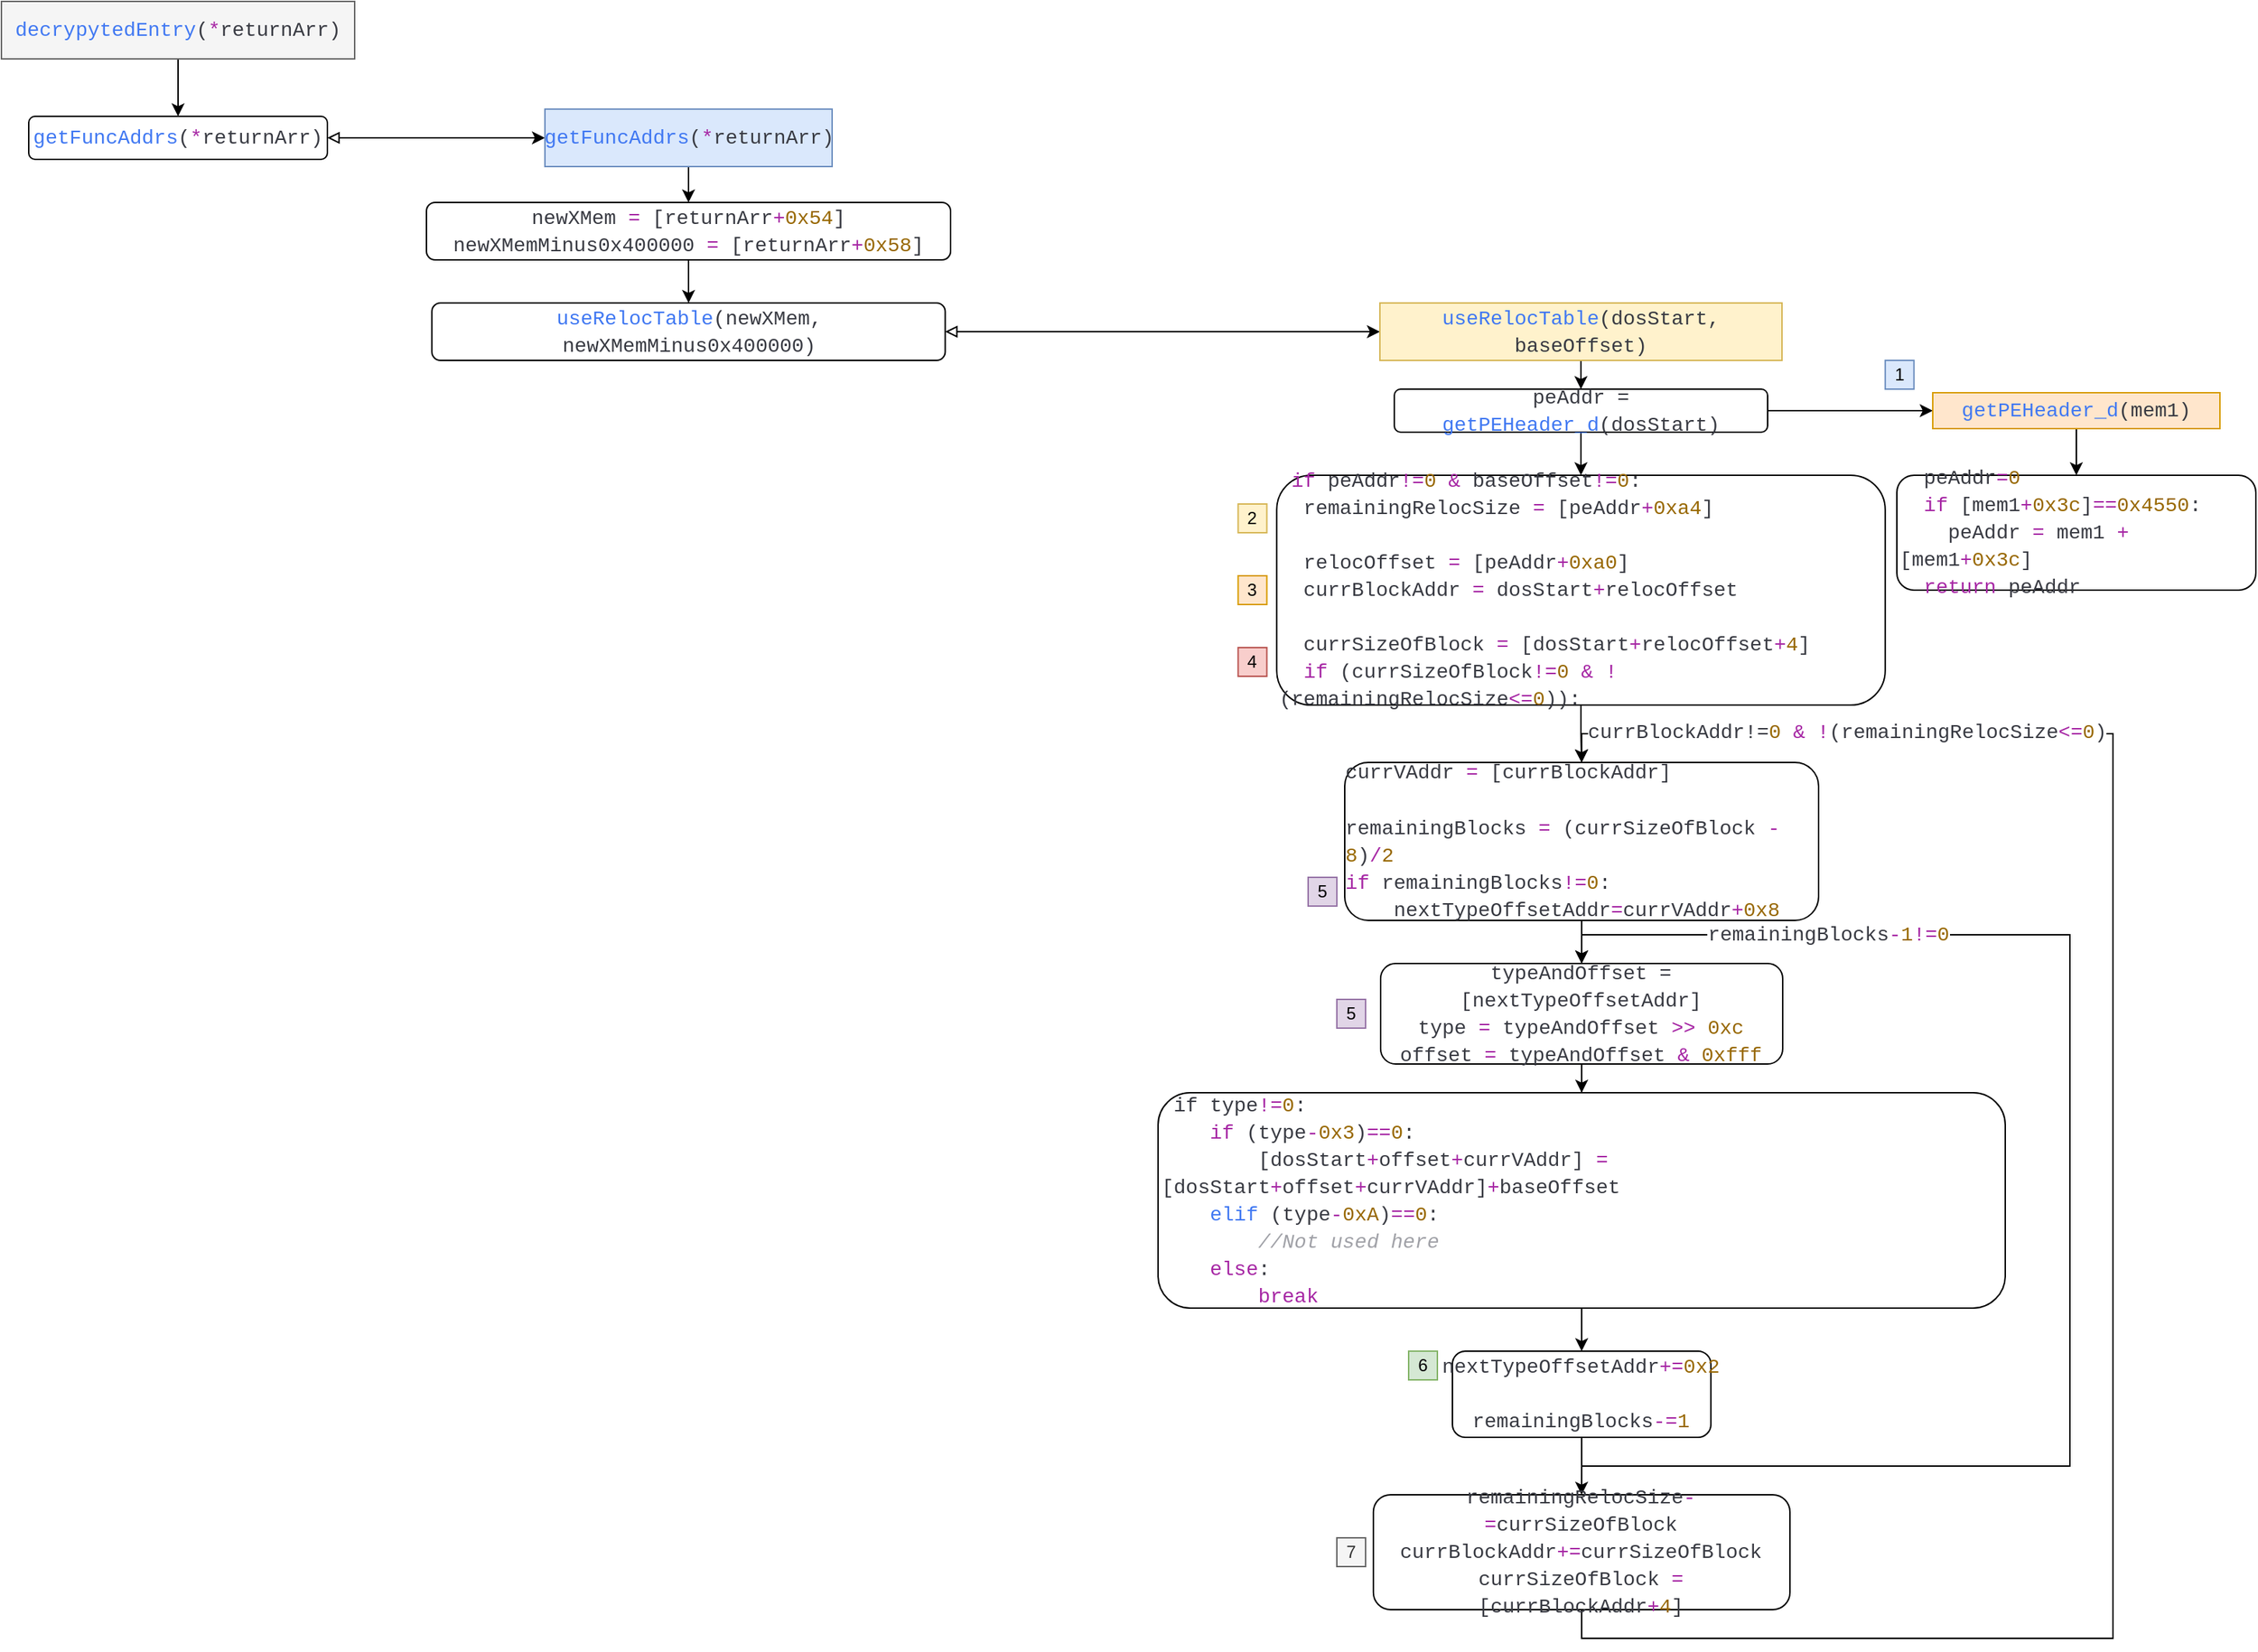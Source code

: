 <mxfile version="22.1.6" type="onedrive">
  <diagram name="Page-1" id="r7QO4Svnjzv9mqoSbV15">
    <mxGraphModel dx="1362" dy="648" grid="1" gridSize="10" guides="1" tooltips="1" connect="1" arrows="1" fold="1" page="1" pageScale="1" pageWidth="827" pageHeight="1169" math="0" shadow="0">
      <root>
        <mxCell id="0" />
        <mxCell id="1" parent="0" />
        <mxCell id="0q2nbq4V80DlDkYcc_rR-2" style="edgeStyle=orthogonalEdgeStyle;rounded=0;orthogonalLoop=1;jettySize=auto;html=1;exitX=0.5;exitY=1;exitDx=0;exitDy=0;" parent="1" source="0q2nbq4V80DlDkYcc_rR-1" target="0q2nbq4V80DlDkYcc_rR-3" edge="1">
          <mxGeometry relative="1" as="geometry">
            <mxPoint x="253.143" y="400" as="targetPoint" />
          </mxGeometry>
        </mxCell>
        <mxCell id="0q2nbq4V80DlDkYcc_rR-1" value="&lt;div style=&quot;color: rgb(56, 58, 66); font-family: Consolas, &amp;quot;Courier New&amp;quot;, monospace; font-size: 14px; line-height: 19px;&quot;&gt;&lt;div style=&quot;&quot;&gt;&lt;span style=&quot;color: rgb(64, 120, 242);&quot;&gt;decrypytedEntry&lt;/span&gt;(&lt;span style=&quot;color: rgb(166, 38, 164);&quot;&gt;*&lt;/span&gt;returnArr)&lt;br&gt;&lt;/div&gt;&lt;/div&gt;" style="rounded=0;whiteSpace=wrap;html=1;fillColor=#f5f5f5;strokeColor=#666666;fontColor=#333333;" parent="1" vertex="1">
          <mxGeometry x="130" y="290" width="246" height="40" as="geometry" />
        </mxCell>
        <mxCell id="0q2nbq4V80DlDkYcc_rR-5" style="edgeStyle=orthogonalEdgeStyle;rounded=0;orthogonalLoop=1;jettySize=auto;html=1;exitX=1;exitY=0.5;exitDx=0;exitDy=0;entryX=0;entryY=0.5;entryDx=0;entryDy=0;startArrow=block;startFill=0;" parent="1" source="0q2nbq4V80DlDkYcc_rR-3" target="0q2nbq4V80DlDkYcc_rR-4" edge="1">
          <mxGeometry relative="1" as="geometry" />
        </mxCell>
        <mxCell id="0q2nbq4V80DlDkYcc_rR-3" value="&lt;div style=&quot;color: rgb(56, 58, 66); font-family: Consolas, &amp;quot;Courier New&amp;quot;, monospace; font-size: 14px; line-height: 19px;&quot;&gt;&lt;div style=&quot;&quot;&gt;&lt;span style=&quot;color: rgb(64, 120, 242);&quot;&gt;getFuncAddrs&lt;/span&gt;(&lt;span style=&quot;color: rgb(166, 38, 164);&quot;&gt;*&lt;/span&gt;returnArr)&lt;/div&gt;&lt;/div&gt;" style="rounded=1;whiteSpace=wrap;html=1;" parent="1" vertex="1">
          <mxGeometry x="149" y="370" width="208" height="30" as="geometry" />
        </mxCell>
        <mxCell id="0q2nbq4V80DlDkYcc_rR-6" style="edgeStyle=orthogonalEdgeStyle;rounded=0;orthogonalLoop=1;jettySize=auto;html=1;exitX=0.5;exitY=1;exitDx=0;exitDy=0;" parent="1" source="0q2nbq4V80DlDkYcc_rR-4" target="0q2nbq4V80DlDkYcc_rR-7" edge="1">
          <mxGeometry relative="1" as="geometry">
            <mxPoint x="506" y="470" as="targetPoint" />
          </mxGeometry>
        </mxCell>
        <mxCell id="0q2nbq4V80DlDkYcc_rR-4" value="&lt;div style=&quot;color: rgb(56, 58, 66); font-family: Consolas, &amp;quot;Courier New&amp;quot;, monospace; font-size: 14px; line-height: 19px;&quot;&gt;&lt;div style=&quot;background-color: rgb(250, 250, 250);&quot;&gt;&lt;/div&gt;&lt;div style=&quot;&quot;&gt;&lt;span style=&quot;color: rgb(64, 120, 242);&quot;&gt;getFuncAddrs&lt;/span&gt;(&lt;span style=&quot;color: rgb(166, 38, 164);&quot;&gt;*&lt;/span&gt;returnArr)&lt;/div&gt;&lt;/div&gt;" style="rounded=0;whiteSpace=wrap;html=1;fillColor=#dae8fc;strokeColor=#6c8ebf;" parent="1" vertex="1">
          <mxGeometry x="508.5" y="365" width="200" height="40" as="geometry" />
        </mxCell>
        <mxCell id="0q2nbq4V80DlDkYcc_rR-8" style="edgeStyle=orthogonalEdgeStyle;rounded=0;orthogonalLoop=1;jettySize=auto;html=1;" parent="1" source="0q2nbq4V80DlDkYcc_rR-7" target="0q2nbq4V80DlDkYcc_rR-11" edge="1">
          <mxGeometry relative="1" as="geometry">
            <mxPoint x="608.5" y="550" as="targetPoint" />
          </mxGeometry>
        </mxCell>
        <mxCell id="0q2nbq4V80DlDkYcc_rR-7" value="&lt;div style=&quot;color: rgb(56, 58, 66); font-family: Consolas, &amp;quot;Courier New&amp;quot;, monospace; font-size: 14px; line-height: 19px;&quot;&gt;&lt;div style=&quot;background-color: rgb(250, 250, 250);&quot;&gt;&lt;/div&gt;&lt;div style=&quot;&quot;&gt;newXMem &lt;span style=&quot;color: rgb(166, 38, 164);&quot;&gt;=&lt;/span&gt; [returnArr&lt;span style=&quot;color: rgb(166, 38, 164);&quot;&gt;+&lt;/span&gt;&lt;span style=&quot;color: rgb(152, 104, 1);&quot;&gt;0x54&lt;/span&gt;]&lt;br&gt;&lt;/div&gt;&lt;div style=&quot;&quot;&gt;newXMemMinus0x400000 &lt;span style=&quot;color: #a626a4;&quot;&gt;=&lt;/span&gt; [returnArr&lt;span style=&quot;color: #a626a4;&quot;&gt;+&lt;/span&gt;&lt;span style=&quot;color: #986801;&quot;&gt;0x58&lt;/span&gt;]&lt;/div&gt;&lt;/div&gt;" style="rounded=1;whiteSpace=wrap;html=1;" parent="1" vertex="1">
          <mxGeometry x="426" y="430" width="365" height="40" as="geometry" />
        </mxCell>
        <mxCell id="0q2nbq4V80DlDkYcc_rR-12" style="edgeStyle=orthogonalEdgeStyle;rounded=0;orthogonalLoop=1;jettySize=auto;html=1;exitX=1;exitY=0.5;exitDx=0;exitDy=0;startArrow=block;startFill=0;entryX=0;entryY=0.5;entryDx=0;entryDy=0;" parent="1" source="0q2nbq4V80DlDkYcc_rR-11" target="0q2nbq4V80DlDkYcc_rR-13" edge="1">
          <mxGeometry relative="1" as="geometry">
            <mxPoint x="1090" y="519.571" as="targetPoint" />
          </mxGeometry>
        </mxCell>
        <mxCell id="0q2nbq4V80DlDkYcc_rR-11" value="&lt;div style=&quot;color: rgb(56, 58, 66); font-family: Consolas, &amp;quot;Courier New&amp;quot;, monospace; font-size: 14px; line-height: 19px;&quot;&gt;&lt;div style=&quot;background-color: rgb(250, 250, 250);&quot;&gt;&lt;/div&gt;&lt;div style=&quot;line-height: 19px;&quot;&gt;&lt;div style=&quot;background-color: rgb(250, 250, 250);&quot;&gt;&lt;/div&gt;&lt;div style=&quot;&quot;&gt;&lt;span style=&quot;color: rgb(64, 120, 242);&quot;&gt;useRelocTable&lt;/span&gt;(newXMem, newXMemMinus0x400000)&lt;/div&gt;&lt;/div&gt;&lt;/div&gt;" style="rounded=1;whiteSpace=wrap;html=1;" parent="1" vertex="1">
          <mxGeometry x="429.75" y="500" width="357.5" height="40" as="geometry" />
        </mxCell>
        <mxCell id="0q2nbq4V80DlDkYcc_rR-15" style="edgeStyle=orthogonalEdgeStyle;rounded=0;orthogonalLoop=1;jettySize=auto;html=1;exitX=0.5;exitY=1;exitDx=0;exitDy=0;" parent="1" source="0q2nbq4V80DlDkYcc_rR-13" target="0q2nbq4V80DlDkYcc_rR-16" edge="1">
          <mxGeometry relative="1" as="geometry">
            <mxPoint x="1230" y="590" as="targetPoint" />
          </mxGeometry>
        </mxCell>
        <mxCell id="0q2nbq4V80DlDkYcc_rR-13" value="&lt;div style=&quot;color: rgb(56, 58, 66); font-family: Consolas, &amp;quot;Courier New&amp;quot;, monospace; font-size: 14px; line-height: 19px;&quot;&gt;&lt;span style=&quot;color: rgb(64, 120, 242);&quot;&gt;useRelocTable&lt;/span&gt;(dosStart, baseOffset)&lt;br&gt;&lt;/div&gt;" style="rounded=0;whiteSpace=wrap;html=1;fillColor=#fff2cc;strokeColor=#d6b656;" parent="1" vertex="1">
          <mxGeometry x="1090" y="500" width="280" height="40" as="geometry" />
        </mxCell>
        <mxCell id="0q2nbq4V80DlDkYcc_rR-18" style="edgeStyle=orthogonalEdgeStyle;rounded=0;orthogonalLoop=1;jettySize=auto;html=1;exitX=1;exitY=0.5;exitDx=0;exitDy=0;" parent="1" source="0q2nbq4V80DlDkYcc_rR-16" target="0q2nbq4V80DlDkYcc_rR-21" edge="1">
          <mxGeometry relative="1" as="geometry">
            <mxPoint x="1440" y="575.333" as="targetPoint" />
          </mxGeometry>
        </mxCell>
        <mxCell id="0q2nbq4V80DlDkYcc_rR-24" style="edgeStyle=orthogonalEdgeStyle;rounded=0;orthogonalLoop=1;jettySize=auto;html=1;exitX=0.5;exitY=1;exitDx=0;exitDy=0;" parent="1" source="0q2nbq4V80DlDkYcc_rR-16" target="0q2nbq4V80DlDkYcc_rR-25" edge="1">
          <mxGeometry relative="1" as="geometry">
            <mxPoint x="1230" y="640" as="targetPoint" />
          </mxGeometry>
        </mxCell>
        <mxCell id="0q2nbq4V80DlDkYcc_rR-16" value="&lt;div style=&quot;color: rgb(56, 58, 66); font-family: Consolas, &amp;quot;Courier New&amp;quot;, monospace; font-size: 14px; line-height: 19px;&quot;&gt;peAddr = &lt;span style=&quot;color: rgb(64, 120, 242);&quot;&gt;getPEHeader_d&lt;/span&gt;(dosStart)&lt;/div&gt;" style="rounded=1;whiteSpace=wrap;html=1;" parent="1" vertex="1">
          <mxGeometry x="1100" y="560" width="260" height="30" as="geometry" />
        </mxCell>
        <mxCell id="0q2nbq4V80DlDkYcc_rR-22" style="edgeStyle=orthogonalEdgeStyle;rounded=0;orthogonalLoop=1;jettySize=auto;html=1;exitX=0.5;exitY=1;exitDx=0;exitDy=0;" parent="1" source="0q2nbq4V80DlDkYcc_rR-21" target="0q2nbq4V80DlDkYcc_rR-23" edge="1">
          <mxGeometry relative="1" as="geometry">
            <mxPoint x="1575" y="630" as="targetPoint" />
          </mxGeometry>
        </mxCell>
        <mxCell id="0q2nbq4V80DlDkYcc_rR-21" value="&lt;div style=&quot;color: rgb(56, 58, 66); font-family: Consolas, &amp;quot;Courier New&amp;quot;, monospace; font-size: 14px; line-height: 19px;&quot;&gt;&lt;div style=&quot;background-color: rgb(250, 250, 250);&quot;&gt;&lt;/div&gt;&lt;div style=&quot;&quot;&gt;&lt;span style=&quot;color: rgb(64, 120, 242);&quot;&gt;getPEHeader_d&lt;/span&gt;(mem1)&lt;/div&gt;&lt;/div&gt;" style="rounded=0;whiteSpace=wrap;html=1;fillColor=#ffe6cc;strokeColor=#d79b00;" parent="1" vertex="1">
          <mxGeometry x="1475" y="562.5" width="200" height="25" as="geometry" />
        </mxCell>
        <mxCell id="0q2nbq4V80DlDkYcc_rR-23" value="&lt;div style=&quot;font-family: Consolas, &amp;quot;Courier New&amp;quot;, monospace; font-size: 14px; line-height: 19px;&quot;&gt;&lt;div style=&quot;color: rgb(56, 58, 66);&quot;&gt;&amp;nbsp; peAddr&lt;span style=&quot;color: rgb(166, 38, 164);&quot;&gt;=&lt;/span&gt;&lt;span style=&quot;color: rgb(152, 104, 1);&quot;&gt;0&lt;/span&gt;&lt;br&gt;&lt;/div&gt;&lt;div style=&quot;color: rgb(56, 58, 66);&quot;&gt;&lt;span style=&quot;color: #a626a4;&quot;&gt;&amp;nbsp; if&lt;/span&gt; [mem1&lt;span style=&quot;color: #a626a4;&quot;&gt;+&lt;/span&gt;&lt;span style=&quot;color: #986801;&quot;&gt;0x3c&lt;/span&gt;]&lt;span style=&quot;color: #a626a4;&quot;&gt;==&lt;/span&gt;&lt;span style=&quot;color: #986801;&quot;&gt;0x4550&lt;/span&gt;:&lt;/div&gt;&lt;div style=&quot;color: rgb(56, 58, 66);&quot;&gt;&amp;nbsp; &amp;nbsp; peAddr &lt;span style=&quot;color: #a626a4;&quot;&gt;=&lt;/span&gt; mem1 &lt;span style=&quot;color: #a626a4;&quot;&gt;+&lt;/span&gt; [mem1&lt;span style=&quot;color: #a626a4;&quot;&gt;+&lt;/span&gt;&lt;span style=&quot;color: #986801;&quot;&gt;0x3c&lt;/span&gt;]&lt;/div&gt;&lt;div style=&quot;&quot;&gt;&lt;span style=&quot;color: rgb(166, 38, 164);&quot;&gt;&amp;nbsp; return&lt;/span&gt;&lt;font color=&quot;#383a42&quot;&gt; peAddr&lt;/font&gt;&lt;/div&gt;&lt;/div&gt;" style="rounded=1;whiteSpace=wrap;html=1;align=left;" parent="1" vertex="1">
          <mxGeometry x="1450" y="620" width="250" height="80" as="geometry" />
        </mxCell>
        <mxCell id="sDuOZ8rJzNfvOt0U64E7-1" style="edgeStyle=orthogonalEdgeStyle;rounded=0;orthogonalLoop=1;jettySize=auto;html=1;exitX=0.5;exitY=1;exitDx=0;exitDy=0;entryX=0.5;entryY=0;entryDx=0;entryDy=0;" edge="1" parent="1" source="0q2nbq4V80DlDkYcc_rR-25" target="sDuOZ8rJzNfvOt0U64E7-2">
          <mxGeometry relative="1" as="geometry">
            <mxPoint x="1230" y="810" as="targetPoint" />
          </mxGeometry>
        </mxCell>
        <mxCell id="0q2nbq4V80DlDkYcc_rR-25" value="&lt;div style=&quot;line-height: 19px; font-size: 14px; font-family: Consolas, &amp;quot;Courier New&amp;quot;, monospace; color: rgb(56, 58, 66);&quot;&gt;&lt;div style=&quot;&quot;&gt;&lt;div style=&quot;&quot;&gt;&lt;div style=&quot;line-height: 19px;&quot;&gt;&lt;div style=&quot;&quot;&gt;&lt;span style=&quot;color: rgb(166, 38, 164);&quot;&gt;&amp;nbsp;if&lt;/span&gt; peAddr&lt;span style=&quot;color: rgb(166, 38, 164);&quot;&gt;!=&lt;/span&gt;&lt;span style=&quot;color: rgb(152, 104, 1);&quot;&gt;0&lt;/span&gt; &lt;span style=&quot;color: rgb(166, 38, 164);&quot;&gt;&amp;amp;&lt;/span&gt; baseOffset&lt;span style=&quot;color: rgb(166, 38, 164);&quot;&gt;!=&lt;/span&gt;&lt;span style=&quot;color: rgb(152, 104, 1);&quot;&gt;0&lt;/span&gt;:&lt;/div&gt;&lt;div style=&quot;&quot;&gt;&amp;nbsp; remainingRelocSize &lt;span style=&quot;color: #a626a4;&quot;&gt;=&lt;/span&gt; [peAddr&lt;span style=&quot;color: #a626a4;&quot;&gt;+&lt;/span&gt;&lt;span style=&quot;color: #986801;&quot;&gt;0xa4&lt;/span&gt;]&lt;/div&gt;&lt;div style=&quot;&quot;&gt;&lt;br&gt;&lt;/div&gt;&lt;div style=&quot;&quot;&gt;&amp;nbsp; relocOffset &lt;span style=&quot;color: #a626a4;&quot;&gt;=&lt;/span&gt; [peAddr&lt;span style=&quot;color: #a626a4;&quot;&gt;+&lt;/span&gt;&lt;span style=&quot;color: #986801;&quot;&gt;0xa0&lt;/span&gt;]&lt;/div&gt;&lt;div style=&quot;&quot;&gt;&amp;nbsp; currBlockAddr &lt;span style=&quot;color: #a626a4;&quot;&gt;=&lt;/span&gt; dosStart&lt;span style=&quot;color: #a626a4;&quot;&gt;+&lt;/span&gt;relocOffset&lt;/div&gt;&lt;br&gt;&lt;div style=&quot;&quot;&gt;&amp;nbsp; currSizeOfBlock &lt;span style=&quot;color: rgb(166, 38, 164);&quot;&gt;=&lt;/span&gt; [dosStart&lt;span style=&quot;color: rgb(166, 38, 164);&quot;&gt;+&lt;/span&gt;relocOffset&lt;span style=&quot;color: rgb(166, 38, 164);&quot;&gt;+&lt;/span&gt;&lt;span style=&quot;color: rgb(152, 104, 1);&quot;&gt;4&lt;/span&gt;]&lt;/div&gt;&lt;div style=&quot;&quot;&gt;&lt;div style=&quot;line-height: 19px;&quot;&gt;&lt;div style=&quot;&quot;&gt;&amp;nbsp; &lt;span style=&quot;color: rgb(166, 38, 164);&quot;&gt;if&lt;/span&gt; (currSizeOfBlock&lt;span style=&quot;color: rgb(166, 38, 164);&quot;&gt;!=&lt;/span&gt;&lt;span style=&quot;color: rgb(152, 104, 1);&quot;&gt;0&lt;/span&gt; &lt;span style=&quot;color: rgb(166, 38, 164);&quot;&gt;&amp;amp;&lt;/span&gt; &lt;span style=&quot;color: rgb(166, 38, 164);&quot;&gt;!&lt;/span&gt;(remainingRelocSize&lt;span style=&quot;color: rgb(166, 38, 164);&quot;&gt;&amp;lt;=&lt;/span&gt;&lt;span style=&quot;color: rgb(152, 104, 1);&quot;&gt;0&lt;/span&gt;)):&lt;/div&gt;&lt;/div&gt;&lt;/div&gt;&lt;/div&gt;&lt;/div&gt;&lt;/div&gt;&lt;/div&gt;" style="rounded=1;whiteSpace=wrap;html=1;align=left;" parent="1" vertex="1">
          <mxGeometry x="1018.13" y="620" width="423.75" height="160" as="geometry" />
        </mxCell>
        <mxCell id="sDuOZ8rJzNfvOt0U64E7-4" style="edgeStyle=orthogonalEdgeStyle;rounded=0;orthogonalLoop=1;jettySize=auto;html=1;exitX=0.5;exitY=1;exitDx=0;exitDy=0;entryX=0.5;entryY=0;entryDx=0;entryDy=0;" edge="1" parent="1" source="sDuOZ8rJzNfvOt0U64E7-2" target="sDuOZ8rJzNfvOt0U64E7-3">
          <mxGeometry relative="1" as="geometry" />
        </mxCell>
        <mxCell id="sDuOZ8rJzNfvOt0U64E7-2" value="&lt;div style=&quot;line-height: 19px;&quot;&gt;&lt;div style=&quot;line-height: 19px;&quot;&gt;&lt;div style=&quot;color: rgb(56, 58, 66); font-family: Consolas, &amp;quot;Courier New&amp;quot;, monospace; font-size: 14px; text-align: left;&quot;&gt;currVAddr &lt;span style=&quot;color: rgb(166, 38, 164);&quot;&gt;=&lt;/span&gt; [currBlockAddr]&lt;br&gt;&lt;/div&gt;&lt;div style=&quot;text-align: left;&quot;&gt;&lt;font face=&quot;Consolas, Courier New, monospace&quot; color=&quot;#383a42&quot;&gt;&lt;span style=&quot;font-size: 14px;&quot;&gt;&lt;br&gt;&lt;/span&gt;&lt;/font&gt;&lt;/div&gt;&lt;div style=&quot;text-align: left; color: rgb(56, 58, 66); font-family: Consolas, &amp;quot;Courier New&amp;quot;, monospace; font-size: 14px;&quot;&gt;remainingBlocks &lt;span style=&quot;color: rgb(166, 38, 164);&quot;&gt;=&lt;/span&gt; (currSizeOfBlock &lt;span style=&quot;color: rgb(166, 38, 164);&quot;&gt;-&lt;/span&gt; &lt;span style=&quot;color: rgb(152, 104, 1);&quot;&gt;8&lt;/span&gt;)&lt;span style=&quot;color: rgb(166, 38, 164);&quot;&gt;/&lt;/span&gt;&lt;span style=&quot;color: rgb(152, 104, 1);&quot;&gt;2&lt;/span&gt;&lt;br&gt;&lt;/div&gt;&lt;div style=&quot;text-align: left; color: rgb(56, 58, 66); font-family: Consolas, &amp;quot;Courier New&amp;quot;, monospace; font-size: 14px;&quot;&gt;&lt;span style=&quot;color: #a626a4;&quot;&gt;if&lt;/span&gt; remainingBlocks&lt;span style=&quot;color: #a626a4;&quot;&gt;!=&lt;/span&gt;&lt;span style=&quot;color: #986801;&quot;&gt;0&lt;/span&gt;:&lt;/div&gt;&lt;div style=&quot;text-align: left; color: rgb(56, 58, 66); font-family: Consolas, &amp;quot;Courier New&amp;quot;, monospace; font-size: 14px;&quot;&gt;&amp;nbsp; &amp;nbsp; nextTypeOffsetAddr&lt;span style=&quot;color: rgb(166, 38, 164);&quot;&gt;=&lt;/span&gt;currVAddr&lt;span style=&quot;color: rgb(166, 38, 164);&quot;&gt;+&lt;/span&gt;&lt;span style=&quot;color: rgb(152, 104, 1);&quot;&gt;0x8&lt;/span&gt;&lt;br&gt;&lt;/div&gt;&lt;/div&gt;&lt;/div&gt;" style="rounded=1;whiteSpace=wrap;html=1;" vertex="1" parent="1">
          <mxGeometry x="1065.49" y="820" width="330" height="110" as="geometry" />
        </mxCell>
        <mxCell id="sDuOZ8rJzNfvOt0U64E7-5" style="edgeStyle=orthogonalEdgeStyle;rounded=0;orthogonalLoop=1;jettySize=auto;html=1;exitX=0.5;exitY=1;exitDx=0;exitDy=0;" edge="1" parent="1" source="sDuOZ8rJzNfvOt0U64E7-3" target="sDuOZ8rJzNfvOt0U64E7-6">
          <mxGeometry relative="1" as="geometry">
            <mxPoint x="1230.49" y="1070" as="targetPoint" />
          </mxGeometry>
        </mxCell>
        <mxCell id="sDuOZ8rJzNfvOt0U64E7-3" value="&lt;div style=&quot;color: rgb(56, 58, 66); font-family: Consolas, &amp;quot;Courier New&amp;quot;, monospace; font-size: 14px; line-height: 19px;&quot;&gt;&lt;div style=&quot;&quot;&gt;typeAndOffset = [nextTypeOffsetAddr]&lt;/div&gt;&lt;div style=&quot;&quot;&gt;type &lt;span style=&quot;color: #a626a4;&quot;&gt;=&lt;/span&gt; typeAndOffset &lt;span style=&quot;color: #a626a4;&quot;&gt;&amp;gt;&amp;gt;&lt;/span&gt; &lt;span style=&quot;color: #986801;&quot;&gt;0xc&lt;/span&gt;&lt;/div&gt;&lt;div style=&quot;&quot;&gt;offset &lt;span style=&quot;color: rgb(166, 38, 164);&quot;&gt;=&lt;/span&gt; typeAndOffset &lt;span style=&quot;color: rgb(166, 38, 164);&quot;&gt;&amp;amp;&lt;/span&gt; &lt;span style=&quot;color: rgb(152, 104, 1);&quot;&gt;0xfff&lt;/span&gt;&lt;/div&gt;&lt;/div&gt;" style="rounded=1;whiteSpace=wrap;html=1;" vertex="1" parent="1">
          <mxGeometry x="1090.49" y="960" width="280" height="70" as="geometry" />
        </mxCell>
        <mxCell id="sDuOZ8rJzNfvOt0U64E7-7" style="edgeStyle=orthogonalEdgeStyle;rounded=0;orthogonalLoop=1;jettySize=auto;html=1;exitX=0.5;exitY=1;exitDx=0;exitDy=0;" edge="1" parent="1" source="sDuOZ8rJzNfvOt0U64E7-6" target="sDuOZ8rJzNfvOt0U64E7-8">
          <mxGeometry relative="1" as="geometry">
            <mxPoint x="1230.49" y="1240" as="targetPoint" />
          </mxGeometry>
        </mxCell>
        <mxCell id="sDuOZ8rJzNfvOt0U64E7-6" value="&lt;div style=&quot;color: rgb(56, 58, 66); font-family: Consolas, &amp;quot;Courier New&amp;quot;, monospace; font-size: 14px; line-height: 19px;&quot;&gt;&lt;div style=&quot;&quot;&gt;&amp;nbsp;if type&lt;span style=&quot;color: rgb(166, 38, 164);&quot;&gt;!=&lt;/span&gt;&lt;span style=&quot;color: rgb(152, 104, 1);&quot;&gt;0&lt;/span&gt;:&lt;/div&gt;&lt;div style=&quot;&quot;&gt;&amp;nbsp; &amp;nbsp; &lt;span style=&quot;color: #a626a4;&quot;&gt;if&lt;/span&gt; (type&lt;span style=&quot;color: #a626a4;&quot;&gt;-&lt;/span&gt;&lt;span style=&quot;color: #986801;&quot;&gt;0x3&lt;/span&gt;)&lt;span style=&quot;color: #a626a4;&quot;&gt;==&lt;/span&gt;&lt;span style=&quot;color: #986801;&quot;&gt;0&lt;/span&gt;:&lt;/div&gt;&lt;div style=&quot;&quot;&gt;&amp;nbsp; &amp;nbsp; &amp;nbsp; &amp;nbsp; [dosStart&lt;span style=&quot;color: #a626a4;&quot;&gt;+&lt;/span&gt;offset&lt;span style=&quot;color: #a626a4;&quot;&gt;+&lt;/span&gt;currVAddr] &lt;span style=&quot;color: #a626a4;&quot;&gt;=&lt;/span&gt; [dosStart&lt;span style=&quot;color: #a626a4;&quot;&gt;+&lt;/span&gt;offset&lt;span style=&quot;color: #a626a4;&quot;&gt;+&lt;/span&gt;currVAddr]&lt;span style=&quot;color: #a626a4;&quot;&gt;+&lt;/span&gt;baseOffset&lt;/div&gt;&lt;div style=&quot;&quot;&gt;&amp;nbsp; &amp;nbsp; &lt;span style=&quot;color: #4078f2;&quot;&gt;elif&lt;/span&gt; (type&lt;span style=&quot;color: #a626a4;&quot;&gt;-&lt;/span&gt;&lt;span style=&quot;color: #986801;&quot;&gt;0xA&lt;/span&gt;)&lt;span style=&quot;color: #a626a4;&quot;&gt;==&lt;/span&gt;&lt;span style=&quot;color: #986801;&quot;&gt;0&lt;/span&gt;:&lt;/div&gt;&lt;div style=&quot;&quot;&gt;&amp;nbsp; &amp;nbsp; &amp;nbsp; &amp;nbsp; &lt;span style=&quot;color: #a0a1a7;font-style: italic;&quot;&gt;//Not used here&lt;/span&gt;&lt;/div&gt;&lt;div style=&quot;&quot;&gt;&amp;nbsp; &amp;nbsp; &lt;span style=&quot;color: #a626a4;&quot;&gt;else&lt;/span&gt;:&lt;/div&gt;&lt;div style=&quot;&quot;&gt;&amp;nbsp; &amp;nbsp; &amp;nbsp; &amp;nbsp; &lt;span style=&quot;color: rgb(166, 38, 164);&quot;&gt;break&lt;/span&gt;&lt;/div&gt;&lt;/div&gt;" style="rounded=1;whiteSpace=wrap;html=1;align=left;" vertex="1" parent="1">
          <mxGeometry x="935.5" y="1050" width="589.99" height="150" as="geometry" />
        </mxCell>
        <mxCell id="sDuOZ8rJzNfvOt0U64E7-9" style="edgeStyle=orthogonalEdgeStyle;rounded=0;orthogonalLoop=1;jettySize=auto;html=1;exitX=0.5;exitY=1;exitDx=0;exitDy=0;entryX=0.5;entryY=0;entryDx=0;entryDy=0;" edge="1" parent="1" source="sDuOZ8rJzNfvOt0U64E7-8" target="sDuOZ8rJzNfvOt0U64E7-3">
          <mxGeometry relative="1" as="geometry">
            <Array as="points">
              <mxPoint x="1230.49" y="1310" />
              <mxPoint x="1570.49" y="1310" />
              <mxPoint x="1570.49" y="940" />
              <mxPoint x="1230.49" y="940" />
            </Array>
          </mxGeometry>
        </mxCell>
        <mxCell id="sDuOZ8rJzNfvOt0U64E7-10" value="&lt;div style=&quot;color: rgb(56, 58, 66); font-family: Consolas, &amp;quot;Courier New&amp;quot;, monospace; font-size: 14px; line-height: 19px;&quot;&gt;&lt;div style=&quot;background-color: rgb(250, 250, 250);&quot;&gt;&lt;/div&gt;&lt;div style=&quot;&quot;&gt;remainingBlocks&lt;span style=&quot;color: rgb(166, 38, 164);&quot;&gt;-&lt;/span&gt;&lt;span style=&quot;color: rgb(152, 104, 1);&quot;&gt;1&lt;/span&gt;&lt;span style=&quot;color: rgb(166, 38, 164);&quot;&gt;!=&lt;/span&gt;&lt;span style=&quot;color: rgb(152, 104, 1);&quot;&gt;0&lt;/span&gt;&lt;/div&gt;&lt;/div&gt;" style="edgeLabel;html=1;align=center;verticalAlign=middle;resizable=0;points=[];" vertex="1" connectable="0" parent="sDuOZ8rJzNfvOt0U64E7-9">
          <mxGeometry x="0.649" relative="1" as="geometry">
            <mxPoint as="offset" />
          </mxGeometry>
        </mxCell>
        <mxCell id="sDuOZ8rJzNfvOt0U64E7-11" style="edgeStyle=orthogonalEdgeStyle;rounded=0;orthogonalLoop=1;jettySize=auto;html=1;exitX=0.5;exitY=1;exitDx=0;exitDy=0;" edge="1" parent="1" source="sDuOZ8rJzNfvOt0U64E7-8" target="sDuOZ8rJzNfvOt0U64E7-12">
          <mxGeometry relative="1" as="geometry">
            <mxPoint x="1230.255" y="1350" as="targetPoint" />
          </mxGeometry>
        </mxCell>
        <mxCell id="sDuOZ8rJzNfvOt0U64E7-8" value="&lt;div style=&quot;color: rgb(56, 58, 66); font-family: Consolas, &amp;quot;Courier New&amp;quot;, monospace; font-size: 14px; line-height: 19px;&quot;&gt;&lt;div style=&quot;&quot;&gt;nextTypeOffsetAddr&lt;span style=&quot;color: rgb(166, 38, 164);&quot;&gt;+=&lt;/span&gt;&lt;span style=&quot;color: rgb(152, 104, 1);&quot;&gt;0x2&lt;/span&gt;&lt;br&gt;&lt;/div&gt;&lt;br&gt;&lt;div style=&quot;&quot;&gt;remainingBlocks&lt;span style=&quot;color: rgb(166, 38, 164);&quot;&gt;-=&lt;/span&gt;&lt;span style=&quot;color: rgb(152, 104, 1);&quot;&gt;1&lt;/span&gt;&lt;br&gt;&lt;/div&gt;&lt;/div&gt;" style="rounded=1;whiteSpace=wrap;html=1;" vertex="1" parent="1">
          <mxGeometry x="1140.49" y="1230" width="180.01" height="60" as="geometry" />
        </mxCell>
        <mxCell id="sDuOZ8rJzNfvOt0U64E7-13" style="edgeStyle=orthogonalEdgeStyle;rounded=0;orthogonalLoop=1;jettySize=auto;html=1;exitX=0.5;exitY=1;exitDx=0;exitDy=0;entryX=0.5;entryY=0;entryDx=0;entryDy=0;" edge="1" parent="1" source="sDuOZ8rJzNfvOt0U64E7-12" target="sDuOZ8rJzNfvOt0U64E7-2">
          <mxGeometry relative="1" as="geometry">
            <Array as="points">
              <mxPoint x="1230.49" y="1430" />
              <mxPoint x="1600.49" y="1430" />
              <mxPoint x="1600.49" y="800" />
              <mxPoint x="1230.49" y="800" />
            </Array>
          </mxGeometry>
        </mxCell>
        <mxCell id="sDuOZ8rJzNfvOt0U64E7-14" value="&lt;div style=&quot;color: rgb(56, 58, 66); font-family: Consolas, &amp;quot;Courier New&amp;quot;, monospace; font-size: 14px; line-height: 19px;&quot;&gt;currBlockAddr!=&lt;span style=&quot;color: rgb(152, 104, 1);&quot;&gt;0&lt;/span&gt; &lt;span style=&quot;color: rgb(166, 38, 164);&quot;&gt;&amp;amp;&lt;/span&gt; &lt;span style=&quot;color: rgb(166, 38, 164);&quot;&gt;!&lt;/span&gt;(remainingRelocSize&lt;span style=&quot;color: rgb(166, 38, 164);&quot;&gt;&amp;lt;=&lt;/span&gt;&lt;span style=&quot;color: rgb(152, 104, 1);&quot;&gt;0&lt;/span&gt;)&lt;/div&gt;" style="edgeLabel;html=1;align=center;verticalAlign=middle;resizable=0;points=[];" vertex="1" connectable="0" parent="sDuOZ8rJzNfvOt0U64E7-13">
          <mxGeometry x="0.71" y="-1" relative="1" as="geometry">
            <mxPoint as="offset" />
          </mxGeometry>
        </mxCell>
        <mxCell id="sDuOZ8rJzNfvOt0U64E7-12" value="&lt;div style=&quot;color: rgb(56, 58, 66); font-family: Consolas, &amp;quot;Courier New&amp;quot;, monospace; font-size: 14px; line-height: 19px;&quot;&gt;&lt;div style=&quot;&quot;&gt;&lt;span style=&quot;background-color: initial;&quot;&gt;remainingRelocSize&lt;/span&gt;&lt;span style=&quot;background-color: initial; color: rgb(166, 38, 164);&quot;&gt;-=&lt;/span&gt;&lt;span style=&quot;background-color: initial;&quot;&gt;currSizeOfBlock&lt;/span&gt;&lt;br&gt;&lt;/div&gt;&lt;div style=&quot;&quot;&gt;currBlockAddr&lt;span style=&quot;color: #a626a4;&quot;&gt;+=&lt;/span&gt;currSizeOfBlock&lt;/div&gt;&lt;div style=&quot;&quot;&gt;currSizeOfBlock &lt;span style=&quot;color: rgb(166, 38, 164);&quot;&gt;=&lt;/span&gt; [currBlockAddr&lt;span style=&quot;color: rgb(166, 38, 164);&quot;&gt;+&lt;/span&gt;&lt;span style=&quot;color: rgb(152, 104, 1);&quot;&gt;4&lt;/span&gt;]&lt;/div&gt;&lt;/div&gt;" style="rounded=1;whiteSpace=wrap;html=1;" vertex="1" parent="1">
          <mxGeometry x="1085.44" y="1330" width="290.12" height="80" as="geometry" />
        </mxCell>
        <mxCell id="sDuOZ8rJzNfvOt0U64E7-15" value="1" style="text;html=1;strokeColor=#6c8ebf;fillColor=#dae8fc;align=center;verticalAlign=middle;whiteSpace=wrap;rounded=0;" vertex="1" parent="1">
          <mxGeometry x="1441.88" y="540" width="20" height="20" as="geometry" />
        </mxCell>
        <mxCell id="sDuOZ8rJzNfvOt0U64E7-16" value="2" style="text;html=1;strokeColor=#d6b656;fillColor=#fff2cc;align=center;verticalAlign=middle;whiteSpace=wrap;rounded=0;" vertex="1" parent="1">
          <mxGeometry x="991.25" y="640" width="20" height="20" as="geometry" />
        </mxCell>
        <mxCell id="sDuOZ8rJzNfvOt0U64E7-17" value="3" style="text;html=1;strokeColor=#d79b00;fillColor=#ffe6cc;align=center;verticalAlign=middle;whiteSpace=wrap;rounded=0;" vertex="1" parent="1">
          <mxGeometry x="991.25" y="690" width="20" height="20" as="geometry" />
        </mxCell>
        <mxCell id="sDuOZ8rJzNfvOt0U64E7-18" value="4" style="text;html=1;strokeColor=#b85450;fillColor=#f8cecc;align=center;verticalAlign=middle;whiteSpace=wrap;rounded=0;" vertex="1" parent="1">
          <mxGeometry x="991.25" y="740" width="20" height="20" as="geometry" />
        </mxCell>
        <mxCell id="sDuOZ8rJzNfvOt0U64E7-19" value="5" style="text;html=1;strokeColor=#9673a6;fillColor=#e1d5e7;align=center;verticalAlign=middle;whiteSpace=wrap;rounded=0;" vertex="1" parent="1">
          <mxGeometry x="1040" y="900" width="20" height="20" as="geometry" />
        </mxCell>
        <mxCell id="sDuOZ8rJzNfvOt0U64E7-20" value="6" style="text;html=1;strokeColor=#82b366;fillColor=#d5e8d4;align=center;verticalAlign=middle;whiteSpace=wrap;rounded=0;" vertex="1" parent="1">
          <mxGeometry x="1110" y="1230" width="20" height="20" as="geometry" />
        </mxCell>
        <mxCell id="sDuOZ8rJzNfvOt0U64E7-21" value="7" style="text;html=1;strokeColor=#666666;fillColor=#f5f5f5;align=center;verticalAlign=middle;whiteSpace=wrap;rounded=0;fontColor=#333333;" vertex="1" parent="1">
          <mxGeometry x="1060" y="1360" width="20" height="20" as="geometry" />
        </mxCell>
        <mxCell id="sDuOZ8rJzNfvOt0U64E7-22" value="5" style="text;html=1;strokeColor=#9673a6;fillColor=#e1d5e7;align=center;verticalAlign=middle;whiteSpace=wrap;rounded=0;" vertex="1" parent="1">
          <mxGeometry x="1060" y="985" width="20" height="20" as="geometry" />
        </mxCell>
      </root>
    </mxGraphModel>
  </diagram>
</mxfile>
